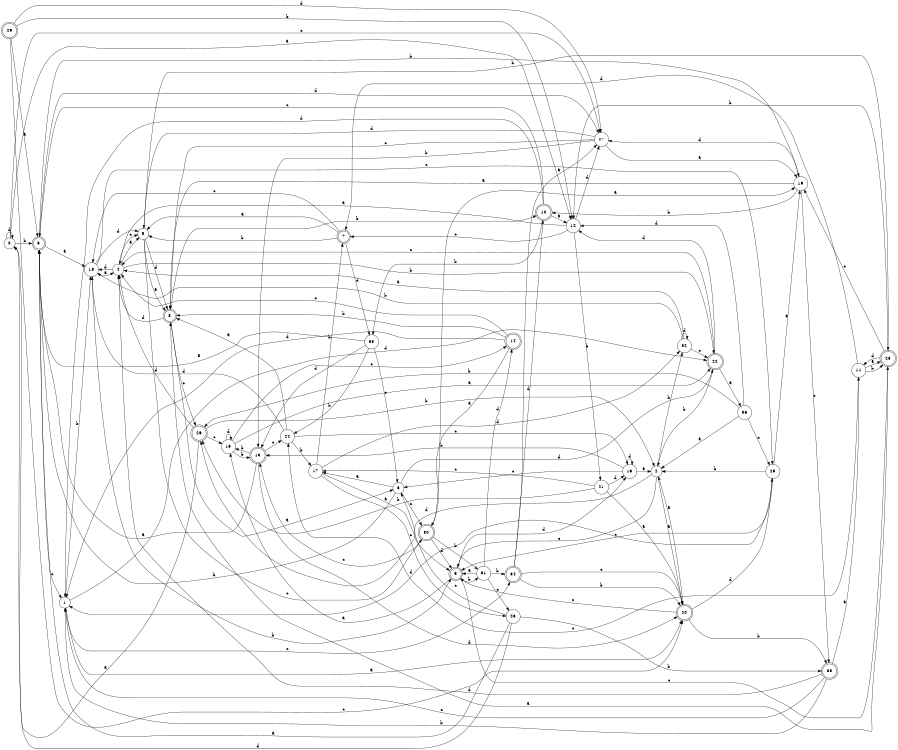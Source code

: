 digraph n30_5 {
__start0 [label="" shape="none"];

rankdir=LR;
size="8,5";

s0 [style="filled", color="black", fillcolor="white" shape="circle", label="0"];
s1 [style="filled", color="black", fillcolor="white" shape="circle", label="1"];
s2 [style="filled", color="black", fillcolor="white" shape="circle", label="2"];
s3 [style="rounded,filled", color="black", fillcolor="white" shape="doublecircle", label="3"];
s4 [style="filled", color="black", fillcolor="white" shape="circle", label="4"];
s5 [style="filled", color="black", fillcolor="white" shape="circle", label="5"];
s6 [style="filled", color="black", fillcolor="white" shape="circle", label="6"];
s7 [style="rounded,filled", color="black", fillcolor="white" shape="doublecircle", label="7"];
s8 [style="rounded,filled", color="black", fillcolor="white" shape="doublecircle", label="8"];
s9 [style="rounded,filled", color="black", fillcolor="white" shape="doublecircle", label="9"];
s10 [style="rounded,filled", color="black", fillcolor="white" shape="doublecircle", label="10"];
s11 [style="filled", color="black", fillcolor="white" shape="circle", label="11"];
s12 [style="filled", color="black", fillcolor="white" shape="circle", label="12"];
s13 [style="rounded,filled", color="black", fillcolor="white" shape="doublecircle", label="13"];
s14 [style="rounded,filled", color="black", fillcolor="white" shape="doublecircle", label="14"];
s15 [style="filled", color="black", fillcolor="white" shape="circle", label="15"];
s16 [style="filled", color="black", fillcolor="white" shape="circle", label="16"];
s17 [style="filled", color="black", fillcolor="white" shape="circle", label="17"];
s18 [style="filled", color="black", fillcolor="white" shape="circle", label="18"];
s19 [style="filled", color="black", fillcolor="white" shape="circle", label="19"];
s20 [style="rounded,filled", color="black", fillcolor="white" shape="doublecircle", label="20"];
s21 [style="filled", color="black", fillcolor="white" shape="circle", label="21"];
s22 [style="rounded,filled", color="black", fillcolor="white" shape="doublecircle", label="22"];
s23 [style="filled", color="black", fillcolor="white" shape="circle", label="23"];
s24 [style="filled", color="black", fillcolor="white" shape="circle", label="24"];
s25 [style="filled", color="black", fillcolor="white" shape="circle", label="25"];
s26 [style="rounded,filled", color="black", fillcolor="white" shape="doublecircle", label="26"];
s27 [style="filled", color="black", fillcolor="white" shape="circle", label="27"];
s28 [style="rounded,filled", color="black", fillcolor="white" shape="doublecircle", label="28"];
s29 [style="rounded,filled", color="black", fillcolor="white" shape="doublecircle", label="29"];
s30 [style="rounded,filled", color="black", fillcolor="white" shape="doublecircle", label="30"];
s31 [style="filled", color="black", fillcolor="white" shape="circle", label="31"];
s32 [style="filled", color="black", fillcolor="white" shape="circle", label="32"];
s33 [style="filled", color="black", fillcolor="white" shape="circle", label="33"];
s34 [style="rounded,filled", color="black", fillcolor="white" shape="doublecircle", label="34"];
s35 [style="rounded,filled", color="black", fillcolor="white" shape="doublecircle", label="35"];
s36 [style="filled", color="black", fillcolor="white" shape="circle", label="36"];
s0 -> s12 [label="a"];
s0 -> s3 [label="b"];
s0 -> s27 [label="c"];
s0 -> s0 [label="d"];
s1 -> s20 [label="a"];
s1 -> s18 [label="b"];
s1 -> s34 [label="c"];
s1 -> s22 [label="d"];
s2 -> s20 [label="a"];
s2 -> s32 [label="b"];
s2 -> s9 [label="c"];
s2 -> s26 [label="d"];
s3 -> s18 [label="a"];
s3 -> s19 [label="b"];
s3 -> s1 [label="c"];
s3 -> s27 [label="d"];
s4 -> s5 [label="a"];
s4 -> s22 [label="b"];
s4 -> s5 [label="c"];
s4 -> s18 [label="d"];
s5 -> s8 [label="a"];
s5 -> s28 [label="b"];
s5 -> s30 [label="c"];
s5 -> s8 [label="d"];
s6 -> s17 [label="a"];
s6 -> s3 [label="b"];
s6 -> s30 [label="c"];
s6 -> s22 [label="d"];
s7 -> s5 [label="a"];
s7 -> s5 [label="b"];
s7 -> s18 [label="c"];
s7 -> s33 [label="d"];
s8 -> s6 [label="a"];
s8 -> s10 [label="b"];
s8 -> s26 [label="c"];
s8 -> s4 [label="d"];
s9 -> s15 [label="a"];
s9 -> s31 [label="b"];
s9 -> s28 [label="c"];
s9 -> s16 [label="d"];
s10 -> s12 [label="a"];
s10 -> s33 [label="b"];
s10 -> s3 [label="c"];
s10 -> s1 [label="d"];
s11 -> s28 [label="a"];
s11 -> s28 [label="b"];
s11 -> s24 [label="c"];
s11 -> s7 [label="d"];
s12 -> s4 [label="a"];
s12 -> s21 [label="b"];
s12 -> s7 [label="c"];
s12 -> s27 [label="d"];
s13 -> s3 [label="a"];
s13 -> s15 [label="b"];
s13 -> s24 [label="c"];
s13 -> s20 [label="d"];
s14 -> s30 [label="a"];
s14 -> s8 [label="b"];
s14 -> s4 [label="c"];
s14 -> s1 [label="d"];
s15 -> s22 [label="a"];
s15 -> s13 [label="b"];
s15 -> s14 [label="c"];
s15 -> s15 [label="d"];
s16 -> s2 [label="a"];
s16 -> s13 [label="b"];
s16 -> s6 [label="c"];
s16 -> s16 [label="d"];
s17 -> s9 [label="a"];
s17 -> s7 [label="b"];
s17 -> s23 [label="c"];
s17 -> s32 [label="d"];
s18 -> s4 [label="a"];
s18 -> s9 [label="b"];
s18 -> s25 [label="c"];
s18 -> s5 [label="d"];
s19 -> s8 [label="a"];
s19 -> s10 [label="b"];
s19 -> s35 [label="c"];
s19 -> s27 [label="d"];
s20 -> s2 [label="a"];
s20 -> s35 [label="b"];
s20 -> s9 [label="c"];
s20 -> s25 [label="d"];
s21 -> s20 [label="a"];
s21 -> s26 [label="b"];
s21 -> s17 [label="c"];
s21 -> s16 [label="d"];
s22 -> s36 [label="a"];
s22 -> s2 [label="b"];
s22 -> s4 [label="c"];
s22 -> s12 [label="d"];
s23 -> s3 [label="a"];
s23 -> s35 [label="b"];
s23 -> s6 [label="c"];
s23 -> s0 [label="d"];
s24 -> s8 [label="a"];
s24 -> s17 [label="b"];
s24 -> s16 [label="c"];
s24 -> s18 [label="d"];
s25 -> s19 [label="a"];
s25 -> s2 [label="b"];
s25 -> s9 [label="c"];
s25 -> s1 [label="d"];
s26 -> s0 [label="a"];
s26 -> s2 [label="b"];
s26 -> s15 [label="c"];
s26 -> s4 [label="d"];
s27 -> s19 [label="a"];
s27 -> s13 [label="b"];
s27 -> s8 [label="c"];
s27 -> s5 [label="d"];
s28 -> s8 [label="a"];
s28 -> s12 [label="b"];
s28 -> s19 [label="c"];
s28 -> s11 [label="d"];
s29 -> s3 [label="a"];
s29 -> s12 [label="b"];
s29 -> s20 [label="c"];
s29 -> s27 [label="d"];
s30 -> s19 [label="a"];
s30 -> s31 [label="b"];
s30 -> s13 [label="c"];
s30 -> s9 [label="d"];
s31 -> s9 [label="a"];
s31 -> s34 [label="b"];
s31 -> s23 [label="c"];
s31 -> s14 [label="d"];
s32 -> s4 [label="a"];
s32 -> s18 [label="b"];
s32 -> s22 [label="c"];
s32 -> s32 [label="d"];
s33 -> s3 [label="a"];
s33 -> s24 [label="b"];
s33 -> s6 [label="c"];
s33 -> s13 [label="d"];
s34 -> s27 [label="a"];
s34 -> s20 [label="b"];
s34 -> s20 [label="c"];
s34 -> s10 [label="d"];
s35 -> s11 [label="a"];
s35 -> s1 [label="b"];
s35 -> s1 [label="c"];
s35 -> s4 [label="d"];
s36 -> s2 [label="a"];
s36 -> s26 [label="b"];
s36 -> s25 [label="c"];
s36 -> s12 [label="d"];

}
